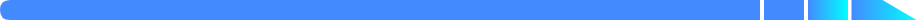 <mxfile version="14.3.1" type="device"><diagram id="VlRITvxIDLpPXfliEJ-h" name="Page-1"><mxGraphModel dx="1213" dy="318" grid="1" gridSize="10" guides="1" tooltips="1" connect="1" arrows="1" fold="1" page="1" pageScale="1" pageWidth="850" pageHeight="1100" math="0" shadow="0"><root><mxCell id="0"/><mxCell id="1" parent="0"/><mxCell id="jwrxD53ortJWLJmJw5Bu-6" value="" style="shape=delay;whiteSpace=wrap;html=1;rotation=-180;fillColor=#448AFF;strokeColor=none;" vertex="1" parent="1"><mxGeometry x="-80" y="490" width="380" height="10" as="geometry"/></mxCell><mxCell id="jwrxD53ortJWLJmJw5Bu-7" value="" style="shape=manualInput;whiteSpace=wrap;html=1;rotation=90;size=17;fillColor=#448AFF;gradientColor=#00FFFF;gradientDirection=north;strokeColor=none;" vertex="1" parent="1"><mxGeometry x="357" y="478.75" width="10" height="32.5" as="geometry"/></mxCell><mxCell id="jwrxD53ortJWLJmJw5Bu-9" value="" style="rounded=0;whiteSpace=wrap;html=1;fillColor=#448AFF;strokeColor=none;" vertex="1" parent="1"><mxGeometry x="302" y="490" width="20" height="10" as="geometry"/></mxCell><mxCell id="jwrxD53ortJWLJmJw5Bu-10" value="" style="rounded=0;whiteSpace=wrap;html=1;fillColor=#448AFF;strokeColor=none;gradientColor=#00FFFF;gradientDirection=east;" vertex="1" parent="1"><mxGeometry x="324" y="490" width="20" height="10" as="geometry"/></mxCell></root></mxGraphModel></diagram></mxfile>